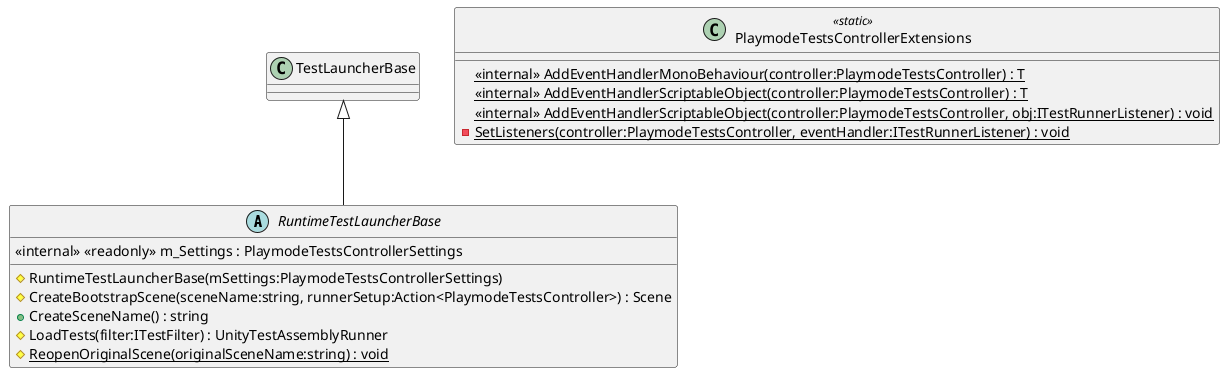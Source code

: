 @startuml
abstract class RuntimeTestLauncherBase {
    <<internal>> <<readonly>> m_Settings : PlaymodeTestsControllerSettings
    # RuntimeTestLauncherBase(mSettings:PlaymodeTestsControllerSettings)
    # CreateBootstrapScene(sceneName:string, runnerSetup:Action<PlaymodeTestsController>) : Scene
    + CreateSceneName() : string
    # LoadTests(filter:ITestFilter) : UnityTestAssemblyRunner
    # {static} ReopenOriginalScene(originalSceneName:string) : void
}
class PlaymodeTestsControllerExtensions <<static>> {
    <<internal>> {static} AddEventHandlerMonoBehaviour(controller:PlaymodeTestsController) : T
    <<internal>> {static} AddEventHandlerScriptableObject(controller:PlaymodeTestsController) : T
    <<internal>> {static} AddEventHandlerScriptableObject(controller:PlaymodeTestsController, obj:ITestRunnerListener) : void
    - {static} SetListeners(controller:PlaymodeTestsController, eventHandler:ITestRunnerListener) : void
}
TestLauncherBase <|-- RuntimeTestLauncherBase
@enduml
